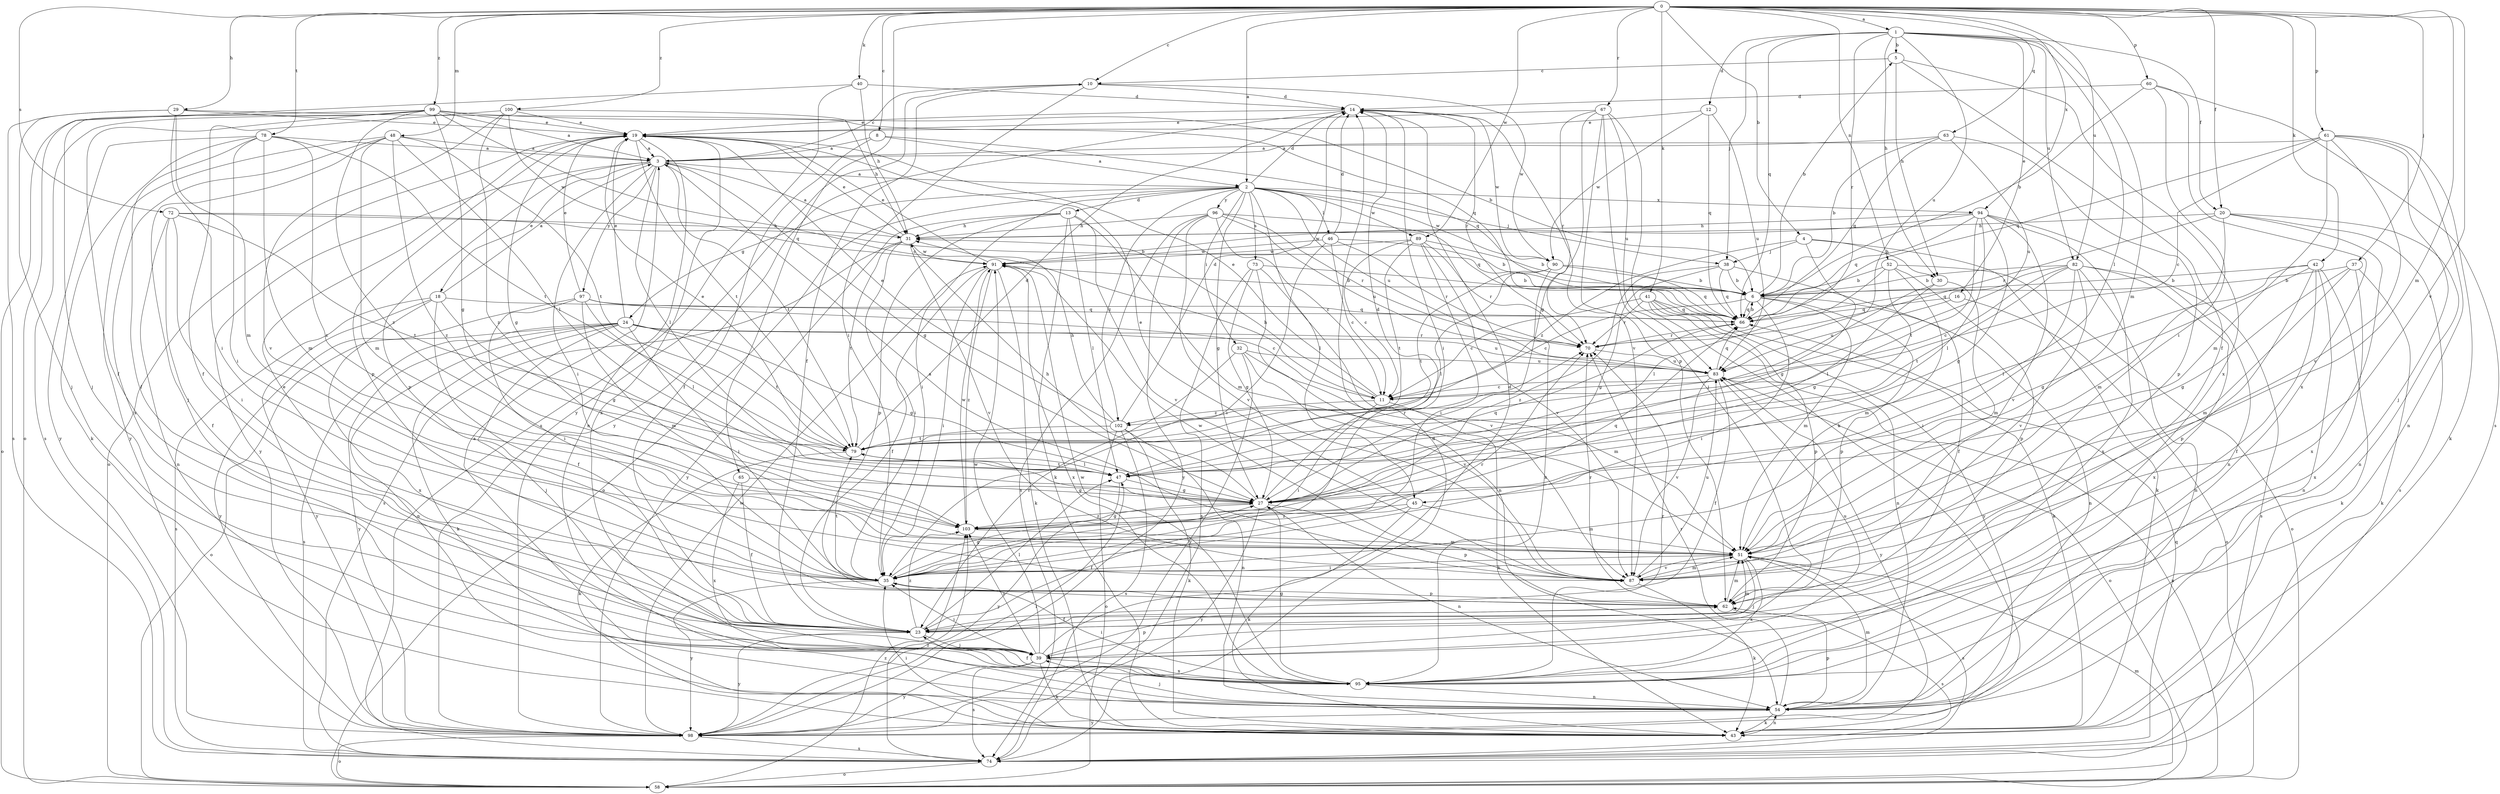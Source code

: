 strict digraph  {
0;
1;
2;
3;
4;
5;
6;
8;
10;
11;
12;
13;
14;
16;
18;
19;
20;
23;
24;
27;
29;
30;
31;
32;
35;
37;
38;
39;
40;
41;
42;
43;
45;
46;
47;
48;
51;
52;
54;
58;
60;
61;
62;
63;
65;
66;
67;
70;
72;
73;
74;
78;
79;
82;
83;
87;
89;
90;
91;
94;
95;
96;
97;
98;
99;
100;
102;
103;
0 -> 1  [label=a];
0 -> 2  [label=a];
0 -> 4  [label=b];
0 -> 8  [label=c];
0 -> 10  [label=c];
0 -> 20  [label=f];
0 -> 29  [label=h];
0 -> 37  [label=j];
0 -> 40  [label=k];
0 -> 41  [label=k];
0 -> 42  [label=k];
0 -> 48  [label=m];
0 -> 51  [label=m];
0 -> 52  [label=n];
0 -> 60  [label=p];
0 -> 61  [label=p];
0 -> 63  [label=q];
0 -> 65  [label=q];
0 -> 67  [label=r];
0 -> 72  [label=s];
0 -> 78  [label=t];
0 -> 82  [label=u];
0 -> 87  [label=v];
0 -> 89  [label=w];
0 -> 94  [label=x];
0 -> 99  [label=z];
0 -> 100  [label=z];
1 -> 5  [label=b];
1 -> 12  [label=d];
1 -> 16  [label=e];
1 -> 20  [label=f];
1 -> 30  [label=h];
1 -> 38  [label=j];
1 -> 45  [label=l];
1 -> 51  [label=m];
1 -> 66  [label=q];
1 -> 70  [label=r];
1 -> 82  [label=u];
1 -> 83  [label=u];
2 -> 13  [label=d];
2 -> 14  [label=d];
2 -> 24  [label=g];
2 -> 27  [label=g];
2 -> 32  [label=i];
2 -> 35  [label=i];
2 -> 38  [label=j];
2 -> 45  [label=l];
2 -> 46  [label=l];
2 -> 58  [label=o];
2 -> 73  [label=s];
2 -> 83  [label=u];
2 -> 89  [label=w];
2 -> 90  [label=w];
2 -> 94  [label=x];
2 -> 96  [label=y];
2 -> 102  [label=z];
3 -> 2  [label=a];
3 -> 10  [label=c];
3 -> 18  [label=e];
3 -> 27  [label=g];
3 -> 35  [label=i];
3 -> 47  [label=l];
3 -> 62  [label=p];
3 -> 79  [label=t];
3 -> 97  [label=y];
3 -> 98  [label=y];
4 -> 27  [label=g];
4 -> 30  [label=h];
4 -> 38  [label=j];
4 -> 43  [label=k];
4 -> 102  [label=z];
5 -> 10  [label=c];
5 -> 23  [label=f];
5 -> 30  [label=h];
5 -> 95  [label=x];
6 -> 5  [label=b];
6 -> 11  [label=c];
6 -> 35  [label=i];
6 -> 51  [label=m];
6 -> 54  [label=n];
6 -> 62  [label=p];
6 -> 66  [label=q];
8 -> 2  [label=a];
8 -> 3  [label=a];
8 -> 23  [label=f];
8 -> 66  [label=q];
10 -> 14  [label=d];
10 -> 23  [label=f];
10 -> 35  [label=i];
10 -> 90  [label=w];
10 -> 98  [label=y];
11 -> 19  [label=e];
11 -> 31  [label=h];
11 -> 35  [label=i];
11 -> 43  [label=k];
11 -> 102  [label=z];
12 -> 19  [label=e];
12 -> 66  [label=q];
12 -> 83  [label=u];
12 -> 90  [label=w];
13 -> 31  [label=h];
13 -> 43  [label=k];
13 -> 47  [label=l];
13 -> 51  [label=m];
13 -> 62  [label=p];
13 -> 87  [label=v];
13 -> 98  [label=y];
14 -> 19  [label=e];
14 -> 35  [label=i];
14 -> 70  [label=r];
14 -> 87  [label=v];
14 -> 90  [label=w];
14 -> 98  [label=y];
16 -> 58  [label=o];
16 -> 66  [label=q];
16 -> 83  [label=u];
18 -> 3  [label=a];
18 -> 23  [label=f];
18 -> 27  [label=g];
18 -> 66  [label=q];
18 -> 74  [label=s];
18 -> 95  [label=x];
18 -> 98  [label=y];
19 -> 3  [label=a];
19 -> 27  [label=g];
19 -> 54  [label=n];
19 -> 58  [label=o];
19 -> 62  [label=p];
19 -> 79  [label=t];
19 -> 95  [label=x];
20 -> 31  [label=h];
20 -> 51  [label=m];
20 -> 54  [label=n];
20 -> 70  [label=r];
20 -> 74  [label=s];
20 -> 95  [label=x];
23 -> 19  [label=e];
23 -> 39  [label=j];
23 -> 47  [label=l];
23 -> 51  [label=m];
23 -> 98  [label=y];
23 -> 103  [label=z];
24 -> 19  [label=e];
24 -> 27  [label=g];
24 -> 35  [label=i];
24 -> 39  [label=j];
24 -> 43  [label=k];
24 -> 54  [label=n];
24 -> 58  [label=o];
24 -> 70  [label=r];
24 -> 74  [label=s];
24 -> 79  [label=t];
24 -> 83  [label=u];
24 -> 98  [label=y];
27 -> 14  [label=d];
27 -> 31  [label=h];
27 -> 54  [label=n];
27 -> 62  [label=p];
27 -> 66  [label=q];
27 -> 98  [label=y];
27 -> 103  [label=z];
29 -> 19  [label=e];
29 -> 35  [label=i];
29 -> 39  [label=j];
29 -> 51  [label=m];
29 -> 66  [label=q];
29 -> 74  [label=s];
30 -> 47  [label=l];
30 -> 51  [label=m];
30 -> 79  [label=t];
31 -> 3  [label=a];
31 -> 19  [label=e];
31 -> 35  [label=i];
31 -> 74  [label=s];
31 -> 79  [label=t];
31 -> 87  [label=v];
31 -> 91  [label=w];
32 -> 23  [label=f];
32 -> 51  [label=m];
32 -> 83  [label=u];
32 -> 87  [label=v];
32 -> 98  [label=y];
35 -> 27  [label=g];
35 -> 62  [label=p];
35 -> 70  [label=r];
35 -> 79  [label=t];
35 -> 98  [label=y];
37 -> 6  [label=b];
37 -> 27  [label=g];
37 -> 43  [label=k];
37 -> 51  [label=m];
37 -> 95  [label=x];
38 -> 6  [label=b];
38 -> 23  [label=f];
38 -> 27  [label=g];
38 -> 66  [label=q];
38 -> 103  [label=z];
39 -> 14  [label=d];
39 -> 35  [label=i];
39 -> 43  [label=k];
39 -> 62  [label=p];
39 -> 74  [label=s];
39 -> 83  [label=u];
39 -> 91  [label=w];
39 -> 95  [label=x];
39 -> 98  [label=y];
39 -> 103  [label=z];
40 -> 14  [label=d];
40 -> 31  [label=h];
40 -> 58  [label=o];
40 -> 74  [label=s];
41 -> 11  [label=c];
41 -> 43  [label=k];
41 -> 54  [label=n];
41 -> 62  [label=p];
41 -> 66  [label=q];
41 -> 70  [label=r];
41 -> 98  [label=y];
42 -> 6  [label=b];
42 -> 23  [label=f];
42 -> 27  [label=g];
42 -> 43  [label=k];
42 -> 47  [label=l];
42 -> 54  [label=n];
42 -> 62  [label=p];
43 -> 35  [label=i];
43 -> 54  [label=n];
45 -> 19  [label=e];
45 -> 23  [label=f];
45 -> 43  [label=k];
45 -> 51  [label=m];
45 -> 103  [label=z];
46 -> 6  [label=b];
46 -> 11  [label=c];
46 -> 14  [label=d];
46 -> 35  [label=i];
46 -> 70  [label=r];
46 -> 91  [label=w];
47 -> 27  [label=g];
47 -> 70  [label=r];
47 -> 79  [label=t];
47 -> 98  [label=y];
48 -> 3  [label=a];
48 -> 39  [label=j];
48 -> 47  [label=l];
48 -> 51  [label=m];
48 -> 79  [label=t];
48 -> 95  [label=x];
48 -> 98  [label=y];
48 -> 103  [label=z];
51 -> 35  [label=i];
51 -> 39  [label=j];
51 -> 74  [label=s];
51 -> 87  [label=v];
51 -> 95  [label=x];
52 -> 6  [label=b];
52 -> 27  [label=g];
52 -> 47  [label=l];
52 -> 51  [label=m];
52 -> 58  [label=o];
52 -> 62  [label=p];
54 -> 3  [label=a];
54 -> 39  [label=j];
54 -> 43  [label=k];
54 -> 51  [label=m];
54 -> 62  [label=p];
54 -> 70  [label=r];
54 -> 98  [label=y];
58 -> 51  [label=m];
58 -> 83  [label=u];
58 -> 103  [label=z];
60 -> 6  [label=b];
60 -> 14  [label=d];
60 -> 35  [label=i];
60 -> 74  [label=s];
60 -> 95  [label=x];
61 -> 3  [label=a];
61 -> 11  [label=c];
61 -> 39  [label=j];
61 -> 43  [label=k];
61 -> 51  [label=m];
61 -> 54  [label=n];
61 -> 66  [label=q];
61 -> 87  [label=v];
62 -> 23  [label=f];
62 -> 51  [label=m];
62 -> 70  [label=r];
62 -> 74  [label=s];
63 -> 3  [label=a];
63 -> 6  [label=b];
63 -> 62  [label=p];
63 -> 66  [label=q];
63 -> 83  [label=u];
65 -> 23  [label=f];
65 -> 27  [label=g];
65 -> 95  [label=x];
66 -> 6  [label=b];
66 -> 70  [label=r];
67 -> 19  [label=e];
67 -> 27  [label=g];
67 -> 39  [label=j];
67 -> 43  [label=k];
67 -> 62  [label=p];
67 -> 70  [label=r];
67 -> 83  [label=u];
70 -> 83  [label=u];
72 -> 6  [label=b];
72 -> 23  [label=f];
72 -> 31  [label=h];
72 -> 35  [label=i];
72 -> 54  [label=n];
72 -> 79  [label=t];
73 -> 6  [label=b];
73 -> 27  [label=g];
73 -> 54  [label=n];
73 -> 74  [label=s];
73 -> 87  [label=v];
74 -> 14  [label=d];
74 -> 58  [label=o];
74 -> 66  [label=q];
74 -> 103  [label=z];
78 -> 3  [label=a];
78 -> 23  [label=f];
78 -> 35  [label=i];
78 -> 43  [label=k];
78 -> 51  [label=m];
78 -> 79  [label=t];
78 -> 98  [label=y];
78 -> 103  [label=z];
79 -> 14  [label=d];
79 -> 19  [label=e];
79 -> 43  [label=k];
79 -> 47  [label=l];
82 -> 6  [label=b];
82 -> 11  [label=c];
82 -> 35  [label=i];
82 -> 54  [label=n];
82 -> 66  [label=q];
82 -> 74  [label=s];
82 -> 79  [label=t];
82 -> 87  [label=v];
82 -> 95  [label=x];
83 -> 11  [label=c];
83 -> 23  [label=f];
83 -> 58  [label=o];
83 -> 66  [label=q];
83 -> 87  [label=v];
83 -> 98  [label=y];
87 -> 3  [label=a];
87 -> 43  [label=k];
87 -> 51  [label=m];
87 -> 83  [label=u];
87 -> 91  [label=w];
89 -> 6  [label=b];
89 -> 11  [label=c];
89 -> 35  [label=i];
89 -> 70  [label=r];
89 -> 79  [label=t];
89 -> 87  [label=v];
89 -> 91  [label=w];
90 -> 6  [label=b];
90 -> 47  [label=l];
90 -> 66  [label=q];
90 -> 79  [label=t];
90 -> 95  [label=x];
91 -> 6  [label=b];
91 -> 19  [label=e];
91 -> 23  [label=f];
91 -> 35  [label=i];
91 -> 43  [label=k];
91 -> 95  [label=x];
91 -> 103  [label=z];
94 -> 27  [label=g];
94 -> 31  [label=h];
94 -> 47  [label=l];
94 -> 54  [label=n];
94 -> 66  [label=q];
94 -> 79  [label=t];
94 -> 87  [label=v];
94 -> 91  [label=w];
94 -> 95  [label=x];
95 -> 23  [label=f];
95 -> 27  [label=g];
95 -> 35  [label=i];
95 -> 54  [label=n];
95 -> 70  [label=r];
95 -> 91  [label=w];
96 -> 11  [label=c];
96 -> 31  [label=h];
96 -> 66  [label=q];
96 -> 70  [label=r];
96 -> 74  [label=s];
96 -> 83  [label=u];
96 -> 87  [label=v];
96 -> 98  [label=y];
97 -> 11  [label=c];
97 -> 19  [label=e];
97 -> 35  [label=i];
97 -> 47  [label=l];
97 -> 51  [label=m];
97 -> 66  [label=q];
97 -> 98  [label=y];
98 -> 47  [label=l];
98 -> 58  [label=o];
98 -> 74  [label=s];
98 -> 91  [label=w];
99 -> 3  [label=a];
99 -> 6  [label=b];
99 -> 11  [label=c];
99 -> 19  [label=e];
99 -> 23  [label=f];
99 -> 27  [label=g];
99 -> 39  [label=j];
99 -> 58  [label=o];
99 -> 74  [label=s];
99 -> 103  [label=z];
100 -> 19  [label=e];
100 -> 23  [label=f];
100 -> 31  [label=h];
100 -> 87  [label=v];
100 -> 91  [label=w];
100 -> 103  [label=z];
102 -> 14  [label=d];
102 -> 19  [label=e];
102 -> 31  [label=h];
102 -> 43  [label=k];
102 -> 54  [label=n];
102 -> 58  [label=o];
102 -> 74  [label=s];
102 -> 79  [label=t];
103 -> 27  [label=g];
103 -> 51  [label=m];
103 -> 66  [label=q];
103 -> 91  [label=w];
}

